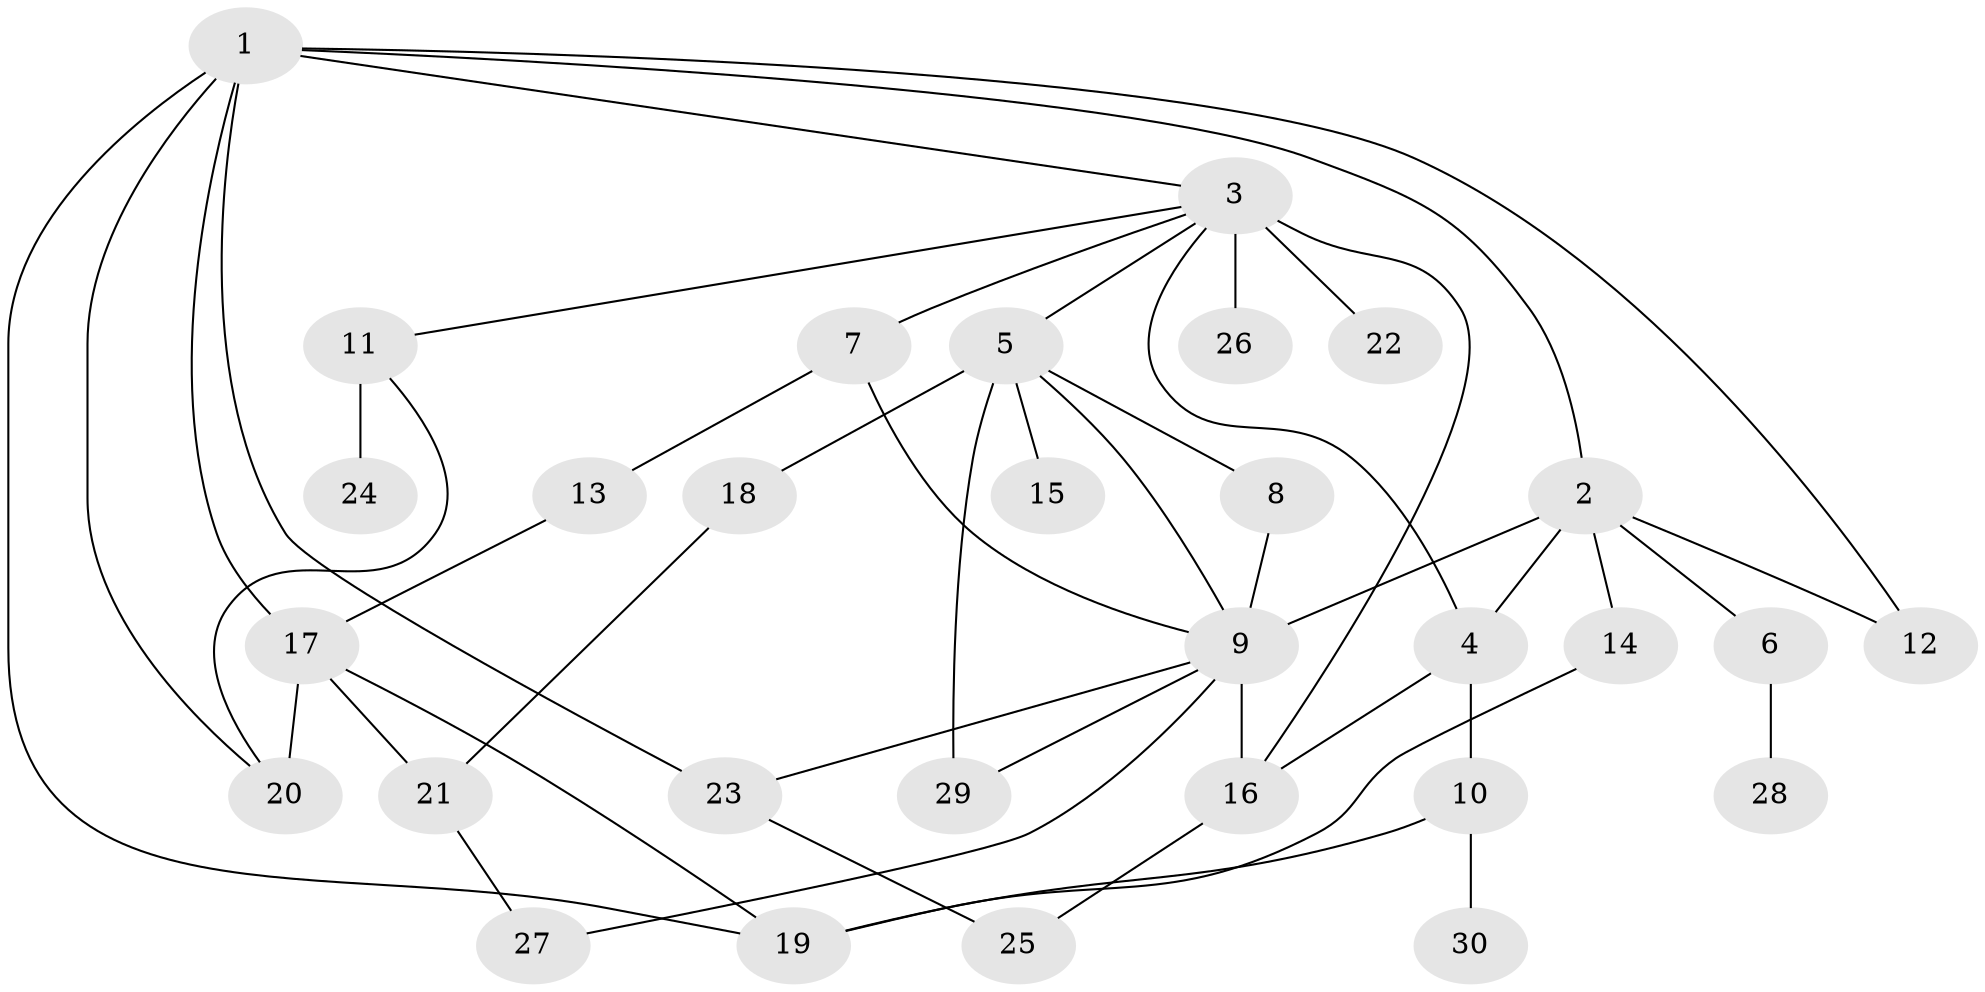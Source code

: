 // original degree distribution, {9: 0.02666666666666667, 14: 0.013333333333333334, 12: 0.013333333333333334, 5: 0.05333333333333334, 3: 0.14666666666666667, 1: 0.52, 4: 0.04, 6: 0.013333333333333334, 2: 0.16, 8: 0.013333333333333334}
// Generated by graph-tools (version 1.1) at 2025/50/03/04/25 22:50:08]
// undirected, 30 vertices, 47 edges
graph export_dot {
  node [color=gray90,style=filled];
  1;
  2;
  3;
  4;
  5;
  6;
  7;
  8;
  9;
  10;
  11;
  12;
  13;
  14;
  15;
  16;
  17;
  18;
  19;
  20;
  21;
  22;
  23;
  24;
  25;
  26;
  27;
  28;
  29;
  30;
  1 -- 2 [weight=1.0];
  1 -- 3 [weight=1.0];
  1 -- 12 [weight=1.0];
  1 -- 17 [weight=1.0];
  1 -- 19 [weight=1.0];
  1 -- 20 [weight=1.0];
  1 -- 23 [weight=2.0];
  2 -- 4 [weight=1.0];
  2 -- 6 [weight=1.0];
  2 -- 9 [weight=7.0];
  2 -- 12 [weight=1.0];
  2 -- 14 [weight=2.0];
  3 -- 4 [weight=1.0];
  3 -- 5 [weight=1.0];
  3 -- 7 [weight=1.0];
  3 -- 11 [weight=1.0];
  3 -- 16 [weight=1.0];
  3 -- 22 [weight=1.0];
  3 -- 26 [weight=4.0];
  4 -- 10 [weight=1.0];
  4 -- 16 [weight=1.0];
  5 -- 8 [weight=1.0];
  5 -- 9 [weight=1.0];
  5 -- 15 [weight=3.0];
  5 -- 18 [weight=1.0];
  5 -- 29 [weight=1.0];
  6 -- 28 [weight=1.0];
  7 -- 9 [weight=1.0];
  7 -- 13 [weight=1.0];
  8 -- 9 [weight=1.0];
  9 -- 16 [weight=1.0];
  9 -- 23 [weight=1.0];
  9 -- 27 [weight=1.0];
  9 -- 29 [weight=1.0];
  10 -- 19 [weight=1.0];
  10 -- 30 [weight=1.0];
  11 -- 20 [weight=1.0];
  11 -- 24 [weight=3.0];
  13 -- 17 [weight=1.0];
  14 -- 19 [weight=1.0];
  16 -- 25 [weight=1.0];
  17 -- 19 [weight=1.0];
  17 -- 20 [weight=3.0];
  17 -- 21 [weight=1.0];
  18 -- 21 [weight=1.0];
  21 -- 27 [weight=1.0];
  23 -- 25 [weight=1.0];
}
